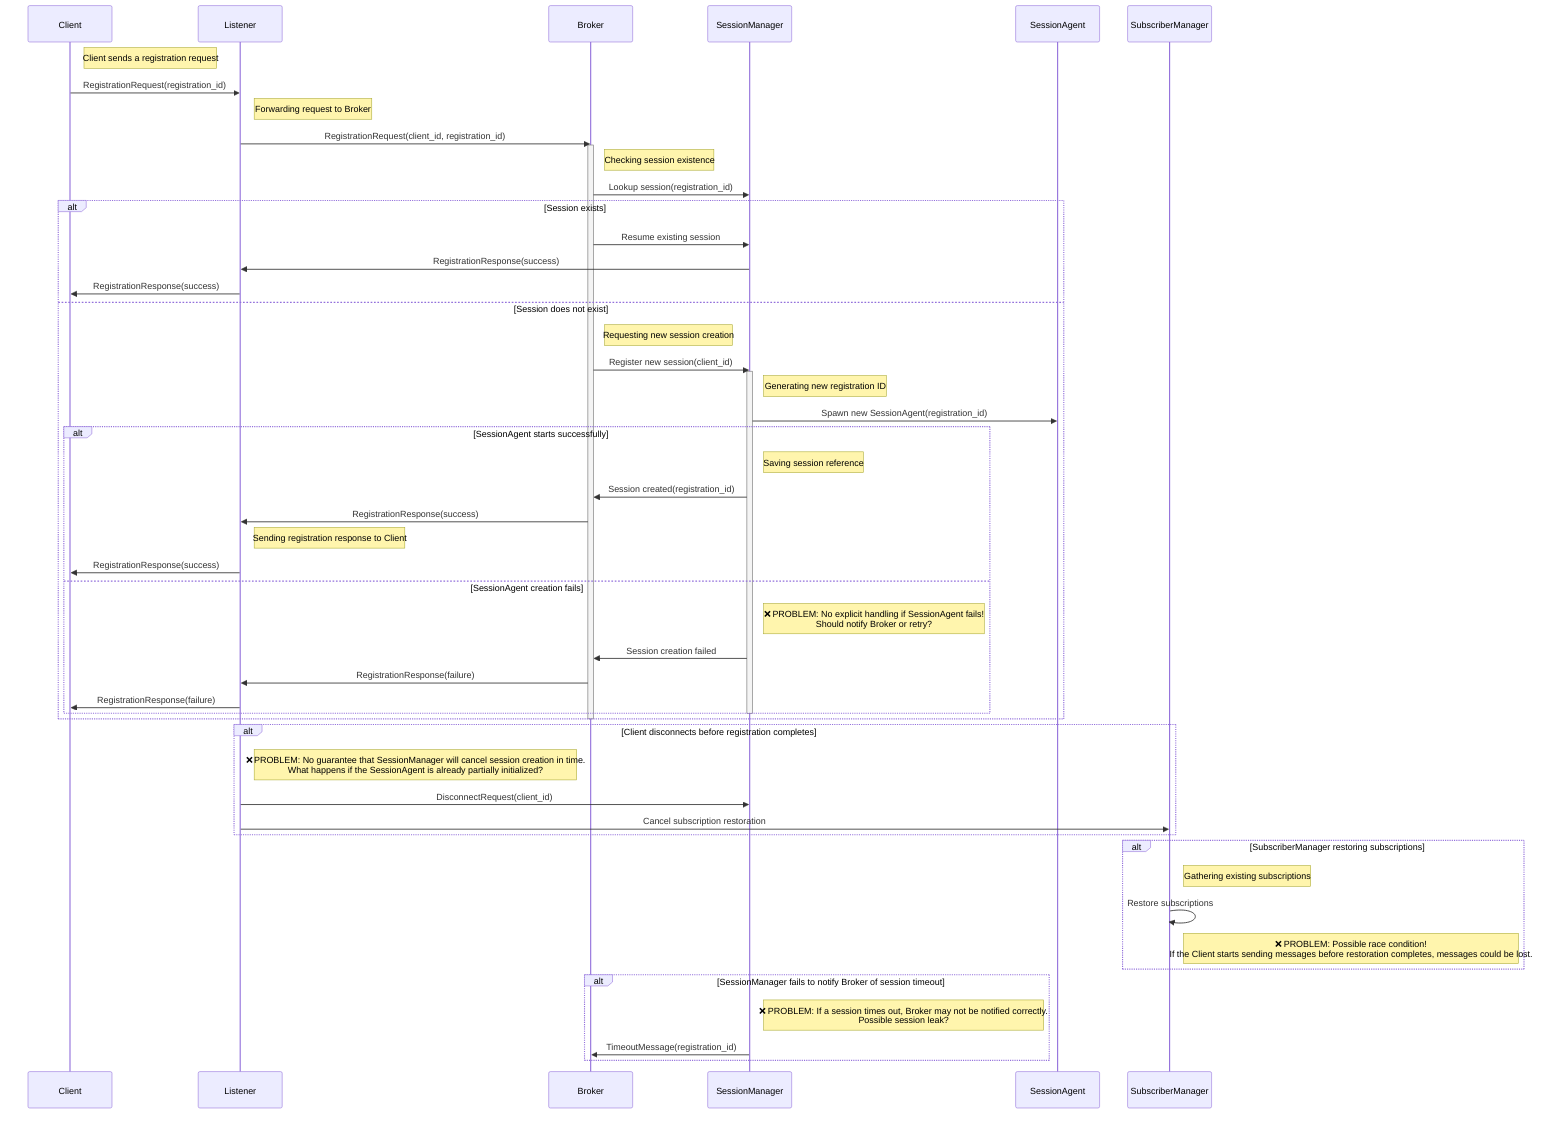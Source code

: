 sequenceDiagram
    participant Client
    participant Listener
    participant Broker
    participant SessionManager
    participant SessionAgent
    participant SubscriberManager

    Note right of Client: Client sends a registration request
    Client->>Listener: RegistrationRequest(registration_id)

    Note right of Listener: Forwarding request to Broker
    Listener->>Broker: RegistrationRequest(client_id, registration_id)
    
    activate Broker
    Note right of Broker: Checking session existence
    Broker->>SessionManager: Lookup session(registration_id)

    alt Session exists
        Broker->>SessionManager: Resume existing session
        SessionManager->>Listener: RegistrationResponse(success)
        Listener->>Client: RegistrationResponse(success)
    else Session does not exist
        Note right of Broker: Requesting new session creation
        Broker->>SessionManager: Register new session(client_id)

        activate SessionManager
        Note right of SessionManager: Generating new registration ID
        SessionManager->>SessionAgent: Spawn new SessionAgent(registration_id)
        
        alt SessionAgent starts successfully
            Note right of SessionManager: Saving session reference
            SessionManager->>Broker: Session created(registration_id)
            Broker->>Listener: RegistrationResponse(success)

            Note right of Listener: Sending registration response to Client
            Listener->>Client: RegistrationResponse(success)
        else SessionAgent creation fails
            Note right of SessionManager: ❌ PROBLEM: No explicit handling if SessionAgent fails! <br> Should notify Broker or retry?
            SessionManager->>Broker: Session creation failed
            Broker->>Listener: RegistrationResponse(failure)
            Listener->>Client: RegistrationResponse(failure)
        end
        deactivate SessionManager
    end
    deactivate Broker

    alt Client disconnects before registration completes
        Note right of Listener: ❌ PROBLEM: No guarantee that SessionManager will cancel session creation in time. <br> What happens if the SessionAgent is already partially initialized?
        Listener->>SessionManager: DisconnectRequest(client_id)
        Listener->>SubscriberManager: Cancel subscription restoration
    end

    alt SubscriberManager restoring subscriptions
        Note right of SubscriberManager: Gathering existing subscriptions
        SubscriberManager->>SubscriberManager: Restore subscriptions
        Note right of SubscriberManager: ❌ PROBLEM: Possible race condition! <br> If the Client starts sending messages before restoration completes, messages could be lost.
    end

    alt SessionManager fails to notify Broker of session timeout
        Note right of SessionManager: ❌ PROBLEM: If a session times out, Broker may not be notified correctly. <br> Possible session leak?
        SessionManager->>Broker: TimeoutMessage(registration_id)
    end